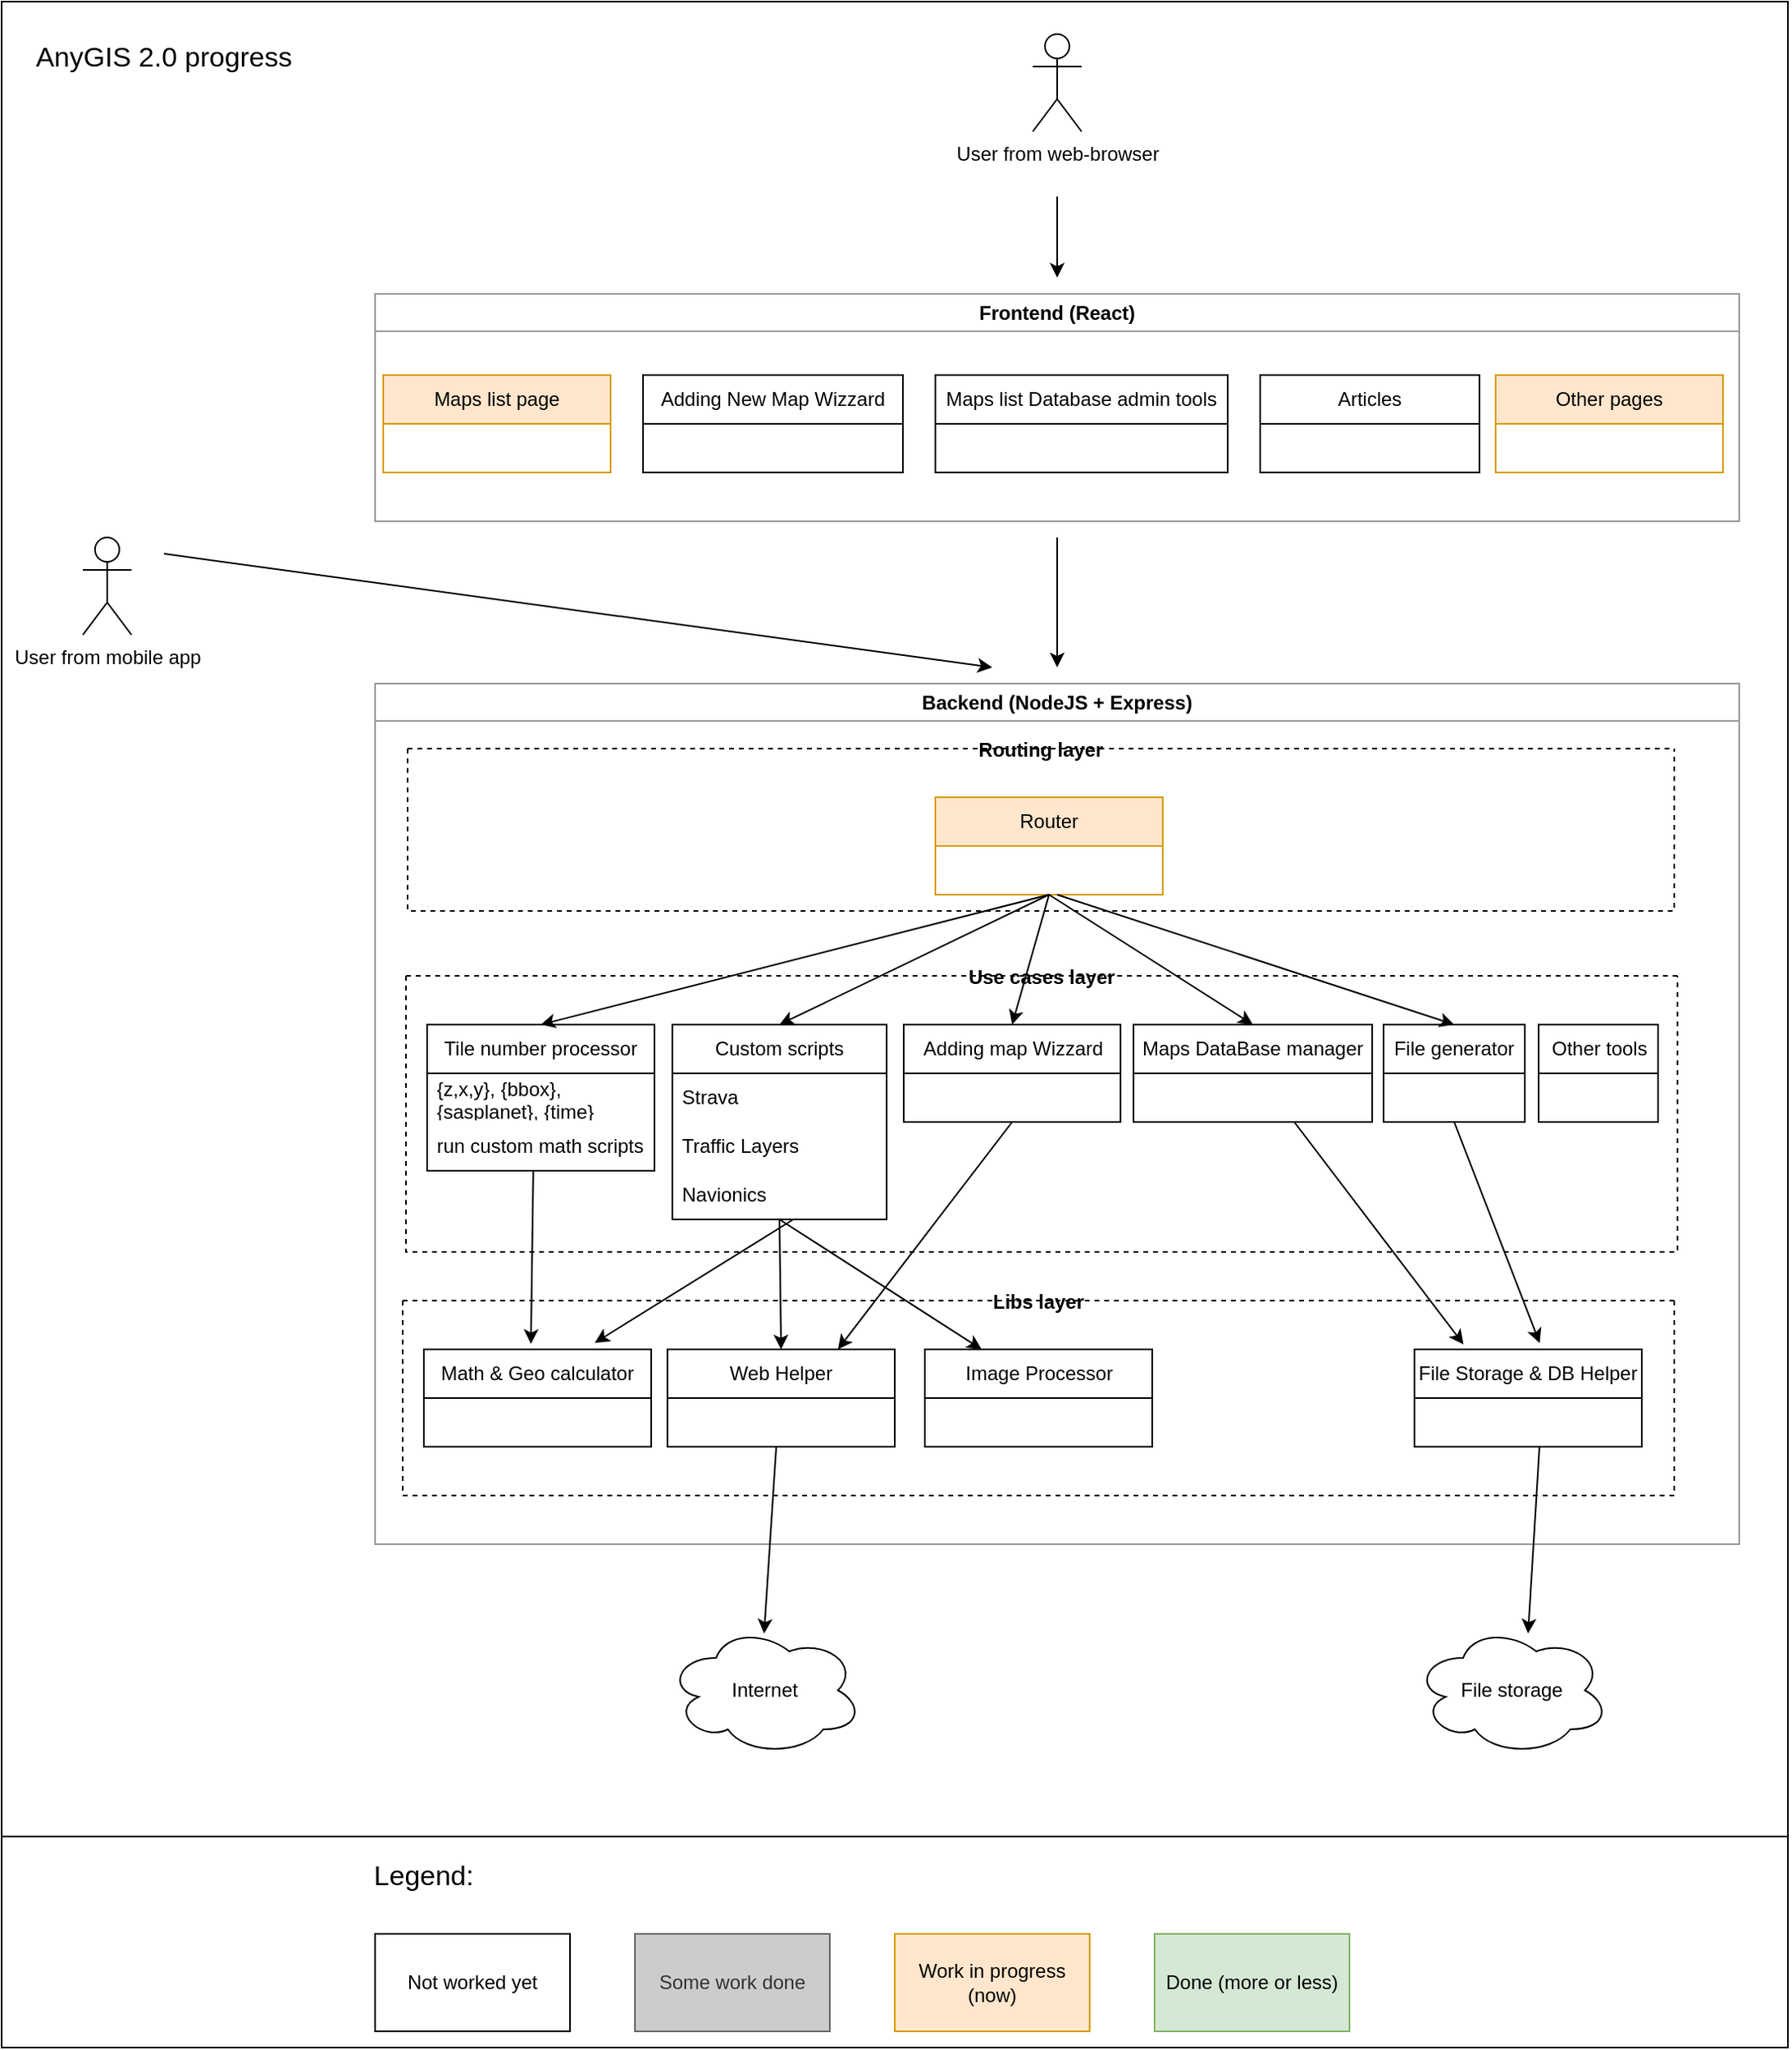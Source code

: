 <mxfile version="21.6.8" type="device">
  <diagram name="Page-1" id="6SMgkmVBa6Un2ES5iWTS">
    <mxGraphModel dx="1804" dy="1774" grid="1" gridSize="10" guides="1" tooltips="1" connect="1" arrows="1" fold="1" page="1" pageScale="1" pageWidth="850" pageHeight="1100" math="0" shadow="0">
      <root>
        <mxCell id="0" />
        <mxCell id="1" parent="0" />
        <mxCell id="s8e9Fe9YqG8QMtzz1pB9-1" value="" style="rounded=0;whiteSpace=wrap;html=1;fillColor=none;" parent="1" vertex="1">
          <mxGeometry x="-150" y="-100" width="1100" height="1260" as="geometry" />
        </mxCell>
        <mxCell id="huuGGd0OXJVaM7Pj4FzD-1" value="Frontend (React)" style="swimlane;whiteSpace=wrap;html=1;strokeColor=#999999;" parent="1" vertex="1">
          <mxGeometry x="80" y="80" width="840" height="140" as="geometry" />
        </mxCell>
        <mxCell id="huuGGd0OXJVaM7Pj4FzD-5" value="Adding New Map Wizzard" style="swimlane;fontStyle=0;childLayout=stackLayout;horizontal=1;startSize=30;horizontalStack=0;resizeParent=1;resizeParentMax=0;resizeLast=0;collapsible=1;marginBottom=0;whiteSpace=wrap;html=1;" parent="huuGGd0OXJVaM7Pj4FzD-1" vertex="1">
          <mxGeometry x="165" y="50" width="160" height="60" as="geometry" />
        </mxCell>
        <mxCell id="huuGGd0OXJVaM7Pj4FzD-9" value="Maps list page" style="swimlane;fontStyle=0;childLayout=stackLayout;horizontal=1;startSize=30;horizontalStack=0;resizeParent=1;resizeParentMax=0;resizeLast=0;collapsible=1;marginBottom=0;whiteSpace=wrap;html=1;fillColor=#ffe6cc;strokeColor=#d79b00;" parent="huuGGd0OXJVaM7Pj4FzD-1" vertex="1">
          <mxGeometry x="5" y="50" width="140" height="60" as="geometry" />
        </mxCell>
        <mxCell id="huuGGd0OXJVaM7Pj4FzD-84" value="Maps list Database admin tools" style="swimlane;fontStyle=0;childLayout=stackLayout;horizontal=1;startSize=30;horizontalStack=0;resizeParent=1;resizeParentMax=0;resizeLast=0;collapsible=1;marginBottom=0;whiteSpace=wrap;html=1;" parent="huuGGd0OXJVaM7Pj4FzD-1" vertex="1">
          <mxGeometry x="345" y="50" width="180" height="60" as="geometry" />
        </mxCell>
        <mxCell id="huuGGd0OXJVaM7Pj4FzD-13" value="Articles" style="swimlane;fontStyle=0;childLayout=stackLayout;horizontal=1;startSize=30;horizontalStack=0;resizeParent=1;resizeParentMax=0;resizeLast=0;collapsible=1;marginBottom=0;whiteSpace=wrap;html=1;" parent="huuGGd0OXJVaM7Pj4FzD-1" vertex="1">
          <mxGeometry x="545" y="50" width="135" height="60" as="geometry" />
        </mxCell>
        <mxCell id="huuGGd0OXJVaM7Pj4FzD-3" value="Backend (NodeJS + Express)" style="swimlane;whiteSpace=wrap;html=1;strokeColor=#999999;" parent="1" vertex="1">
          <mxGeometry x="80" y="320" width="840" height="530" as="geometry" />
        </mxCell>
        <mxCell id="huuGGd0OXJVaM7Pj4FzD-22" value="Routing layer" style="swimlane;startSize=0;dashed=1;" parent="huuGGd0OXJVaM7Pj4FzD-3" vertex="1">
          <mxGeometry x="20" y="40" width="780" height="100" as="geometry" />
        </mxCell>
        <mxCell id="huuGGd0OXJVaM7Pj4FzD-23" value="Router" style="swimlane;fontStyle=0;childLayout=stackLayout;horizontal=1;startSize=30;horizontalStack=0;resizeParent=1;resizeParentMax=0;resizeLast=0;collapsible=1;marginBottom=0;whiteSpace=wrap;html=1;fillColor=#ffe6cc;strokeColor=#d79b00;" parent="huuGGd0OXJVaM7Pj4FzD-22" vertex="1">
          <mxGeometry x="325" y="30" width="140" height="60" as="geometry" />
        </mxCell>
        <mxCell id="huuGGd0OXJVaM7Pj4FzD-24" value="Use cases layer" style="swimlane;startSize=0;dashed=1;" parent="huuGGd0OXJVaM7Pj4FzD-3" vertex="1">
          <mxGeometry x="19" y="180" width="783" height="170" as="geometry" />
        </mxCell>
        <mxCell id="huuGGd0OXJVaM7Pj4FzD-26" value="Maps DataBase manager" style="swimlane;fontStyle=0;childLayout=stackLayout;horizontal=1;startSize=30;horizontalStack=0;resizeParent=1;resizeParentMax=0;resizeLast=0;collapsible=1;marginBottom=0;whiteSpace=wrap;html=1;" parent="huuGGd0OXJVaM7Pj4FzD-24" vertex="1">
          <mxGeometry x="448" y="30" width="147" height="60" as="geometry" />
        </mxCell>
        <mxCell id="huuGGd0OXJVaM7Pj4FzD-30" value="Tile number processor" style="swimlane;fontStyle=0;childLayout=stackLayout;horizontal=1;startSize=30;horizontalStack=0;resizeParent=1;resizeParentMax=0;resizeLast=0;collapsible=1;marginBottom=0;whiteSpace=wrap;html=1;" parent="huuGGd0OXJVaM7Pj4FzD-24" vertex="1">
          <mxGeometry x="13" y="30" width="140" height="90" as="geometry" />
        </mxCell>
        <mxCell id="huuGGd0OXJVaM7Pj4FzD-31" value="{z,x,y}, {bbox}, {sasplanet}, {time}" style="text;strokeColor=none;fillColor=none;align=left;verticalAlign=middle;spacingLeft=4;spacingRight=4;overflow=hidden;points=[[0,0.5],[1,0.5]];portConstraint=eastwest;rotatable=0;whiteSpace=wrap;html=1;" parent="huuGGd0OXJVaM7Pj4FzD-30" vertex="1">
          <mxGeometry y="30" width="140" height="30" as="geometry" />
        </mxCell>
        <mxCell id="huuGGd0OXJVaM7Pj4FzD-32" value="run custom math scripts" style="text;strokeColor=none;fillColor=none;align=left;verticalAlign=middle;spacingLeft=4;spacingRight=4;overflow=hidden;points=[[0,0.5],[1,0.5]];portConstraint=eastwest;rotatable=0;whiteSpace=wrap;html=1;" parent="huuGGd0OXJVaM7Pj4FzD-30" vertex="1">
          <mxGeometry y="60" width="140" height="30" as="geometry" />
        </mxCell>
        <mxCell id="huuGGd0OXJVaM7Pj4FzD-34" value="Custom scripts" style="swimlane;fontStyle=0;childLayout=stackLayout;horizontal=1;startSize=30;horizontalStack=0;resizeParent=1;resizeParentMax=0;resizeLast=0;collapsible=1;marginBottom=0;whiteSpace=wrap;html=1;" parent="huuGGd0OXJVaM7Pj4FzD-24" vertex="1">
          <mxGeometry x="164" y="30" width="132" height="120" as="geometry" />
        </mxCell>
        <mxCell id="huuGGd0OXJVaM7Pj4FzD-35" value="Strava" style="text;strokeColor=none;fillColor=none;align=left;verticalAlign=middle;spacingLeft=4;spacingRight=4;overflow=hidden;points=[[0,0.5],[1,0.5]];portConstraint=eastwest;rotatable=0;whiteSpace=wrap;html=1;" parent="huuGGd0OXJVaM7Pj4FzD-34" vertex="1">
          <mxGeometry y="30" width="132" height="30" as="geometry" />
        </mxCell>
        <mxCell id="huuGGd0OXJVaM7Pj4FzD-37" value="Traffic Layers" style="text;strokeColor=none;fillColor=none;align=left;verticalAlign=middle;spacingLeft=4;spacingRight=4;overflow=hidden;points=[[0,0.5],[1,0.5]];portConstraint=eastwest;rotatable=0;whiteSpace=wrap;html=1;" parent="huuGGd0OXJVaM7Pj4FzD-34" vertex="1">
          <mxGeometry y="60" width="132" height="30" as="geometry" />
        </mxCell>
        <mxCell id="huuGGd0OXJVaM7Pj4FzD-36" value="Navionics" style="text;strokeColor=none;fillColor=none;align=left;verticalAlign=middle;spacingLeft=4;spacingRight=4;overflow=hidden;points=[[0,0.5],[1,0.5]];portConstraint=eastwest;rotatable=0;whiteSpace=wrap;html=1;" parent="huuGGd0OXJVaM7Pj4FzD-34" vertex="1">
          <mxGeometry y="90" width="132" height="30" as="geometry" />
        </mxCell>
        <mxCell id="huuGGd0OXJVaM7Pj4FzD-47" value="File generator" style="swimlane;fontStyle=0;childLayout=stackLayout;horizontal=1;startSize=30;horizontalStack=0;resizeParent=1;resizeParentMax=0;resizeLast=0;collapsible=1;marginBottom=0;whiteSpace=wrap;html=1;" parent="huuGGd0OXJVaM7Pj4FzD-24" vertex="1">
          <mxGeometry x="602" y="30" width="87" height="60" as="geometry" />
        </mxCell>
        <mxCell id="huuGGd0OXJVaM7Pj4FzD-48" value="Adding map Wizzard" style="swimlane;fontStyle=0;childLayout=stackLayout;horizontal=1;startSize=30;horizontalStack=0;resizeParent=1;resizeParentMax=0;resizeLast=0;collapsible=1;marginBottom=0;whiteSpace=wrap;html=1;" parent="huuGGd0OXJVaM7Pj4FzD-24" vertex="1">
          <mxGeometry x="306.5" y="30" width="133.5" height="60" as="geometry" />
        </mxCell>
        <mxCell id="huuGGd0OXJVaM7Pj4FzD-94" value="" style="endArrow=classic;html=1;rounded=0;exitX=0.467;exitY=1;exitDx=0;exitDy=0;entryX=0.752;entryY=-0.067;entryDx=0;entryDy=0;exitPerimeter=0;entryPerimeter=0;" parent="huuGGd0OXJVaM7Pj4FzD-24" target="huuGGd0OXJVaM7Pj4FzD-73" edge="1">
          <mxGeometry width="50" height="50" relative="1" as="geometry">
            <mxPoint x="238.5" y="150" as="sourcePoint" />
            <mxPoint x="237.5" y="257" as="targetPoint" />
          </mxGeometry>
        </mxCell>
        <mxCell id="huuGGd0OXJVaM7Pj4FzD-98" value="" style="endArrow=classic;html=1;rounded=0;exitX=0.5;exitY=1;exitDx=0;exitDy=0;entryX=0.216;entryY=-0.051;entryDx=0;entryDy=0;entryPerimeter=0;" parent="huuGGd0OXJVaM7Pj4FzD-24" target="huuGGd0OXJVaM7Pj4FzD-72" edge="1">
          <mxGeometry width="50" height="50" relative="1" as="geometry">
            <mxPoint x="547" y="90" as="sourcePoint" />
            <mxPoint x="421" y="230" as="targetPoint" />
          </mxGeometry>
        </mxCell>
        <mxCell id="huuGGd0OXJVaM7Pj4FzD-71" value="Libs layer" style="swimlane;startSize=0;dashed=1;" parent="huuGGd0OXJVaM7Pj4FzD-3" vertex="1">
          <mxGeometry x="17" y="380" width="783" height="120" as="geometry" />
        </mxCell>
        <mxCell id="huuGGd0OXJVaM7Pj4FzD-72" value="File Storage &amp;amp; DB Helper" style="swimlane;fontStyle=0;childLayout=stackLayout;horizontal=1;startSize=30;horizontalStack=0;resizeParent=1;resizeParentMax=0;resizeLast=0;collapsible=1;marginBottom=0;whiteSpace=wrap;html=1;" parent="huuGGd0OXJVaM7Pj4FzD-71" vertex="1">
          <mxGeometry x="623" y="30" width="140" height="60" as="geometry" />
        </mxCell>
        <mxCell id="huuGGd0OXJVaM7Pj4FzD-73" value="Math &amp;amp; Geo calculator" style="swimlane;fontStyle=0;childLayout=stackLayout;horizontal=1;startSize=30;horizontalStack=0;resizeParent=1;resizeParentMax=0;resizeLast=0;collapsible=1;marginBottom=0;whiteSpace=wrap;html=1;" parent="huuGGd0OXJVaM7Pj4FzD-71" vertex="1">
          <mxGeometry x="13" y="30" width="140" height="60" as="geometry" />
        </mxCell>
        <mxCell id="huuGGd0OXJVaM7Pj4FzD-76" value="Web Helper" style="swimlane;fontStyle=0;childLayout=stackLayout;horizontal=1;startSize=30;horizontalStack=0;resizeParent=1;resizeParentMax=0;resizeLast=0;collapsible=1;marginBottom=0;whiteSpace=wrap;html=1;" parent="huuGGd0OXJVaM7Pj4FzD-71" vertex="1">
          <mxGeometry x="163" y="30" width="140" height="60" as="geometry" />
        </mxCell>
        <mxCell id="huuGGd0OXJVaM7Pj4FzD-80" value="Image Processor" style="swimlane;fontStyle=0;childLayout=stackLayout;horizontal=1;startSize=30;horizontalStack=0;resizeParent=1;resizeParentMax=0;resizeLast=0;collapsible=1;marginBottom=0;whiteSpace=wrap;html=1;" parent="huuGGd0OXJVaM7Pj4FzD-71" vertex="1">
          <mxGeometry x="321.5" y="30" width="140" height="60" as="geometry" />
        </mxCell>
        <mxCell id="huuGGd0OXJVaM7Pj4FzD-88" value="" style="endArrow=classic;html=1;rounded=0;exitX=0.5;exitY=1;exitDx=0;exitDy=0;entryX=0.5;entryY=0;entryDx=0;entryDy=0;" parent="huuGGd0OXJVaM7Pj4FzD-3" source="huuGGd0OXJVaM7Pj4FzD-23" target="huuGGd0OXJVaM7Pj4FzD-30" edge="1">
          <mxGeometry width="50" height="50" relative="1" as="geometry">
            <mxPoint x="430" y="-80" as="sourcePoint" />
            <mxPoint x="130" y="160" as="targetPoint" />
          </mxGeometry>
        </mxCell>
        <mxCell id="huuGGd0OXJVaM7Pj4FzD-89" value="" style="endArrow=classic;html=1;rounded=0;exitX=0.5;exitY=1;exitDx=0;exitDy=0;entryX=0.5;entryY=0;entryDx=0;entryDy=0;" parent="huuGGd0OXJVaM7Pj4FzD-3" source="huuGGd0OXJVaM7Pj4FzD-23" target="huuGGd0OXJVaM7Pj4FzD-34" edge="1">
          <mxGeometry width="50" height="50" relative="1" as="geometry">
            <mxPoint x="425" y="140" as="sourcePoint" />
            <mxPoint x="112" y="220" as="targetPoint" />
          </mxGeometry>
        </mxCell>
        <mxCell id="huuGGd0OXJVaM7Pj4FzD-90" value="" style="endArrow=classic;html=1;rounded=0;exitX=0.5;exitY=1;exitDx=0;exitDy=0;entryX=0.5;entryY=0;entryDx=0;entryDy=0;" parent="huuGGd0OXJVaM7Pj4FzD-3" source="huuGGd0OXJVaM7Pj4FzD-23" target="huuGGd0OXJVaM7Pj4FzD-48" edge="1">
          <mxGeometry width="50" height="50" relative="1" as="geometry">
            <mxPoint x="425" y="140" as="sourcePoint" />
            <mxPoint x="267" y="220" as="targetPoint" />
          </mxGeometry>
        </mxCell>
        <mxCell id="huuGGd0OXJVaM7Pj4FzD-91" value="" style="endArrow=classic;html=1;rounded=0;entryX=0.5;entryY=0;entryDx=0;entryDy=0;exitX=0.5;exitY=1;exitDx=0;exitDy=0;" parent="huuGGd0OXJVaM7Pj4FzD-3" source="huuGGd0OXJVaM7Pj4FzD-23" target="huuGGd0OXJVaM7Pj4FzD-26" edge="1">
          <mxGeometry width="50" height="50" relative="1" as="geometry">
            <mxPoint x="410" y="130" as="sourcePoint" />
            <mxPoint x="421" y="220" as="targetPoint" />
          </mxGeometry>
        </mxCell>
        <mxCell id="huuGGd0OXJVaM7Pj4FzD-93" value="" style="endArrow=classic;html=1;rounded=0;exitX=0.467;exitY=1;exitDx=0;exitDy=0;entryX=0.471;entryY=-0.056;entryDx=0;entryDy=0;exitPerimeter=0;entryPerimeter=0;" parent="huuGGd0OXJVaM7Pj4FzD-3" source="huuGGd0OXJVaM7Pj4FzD-32" target="huuGGd0OXJVaM7Pj4FzD-73" edge="1">
          <mxGeometry width="50" height="50" relative="1" as="geometry">
            <mxPoint x="425" y="140" as="sourcePoint" />
            <mxPoint x="112" y="220" as="targetPoint" />
          </mxGeometry>
        </mxCell>
        <mxCell id="huuGGd0OXJVaM7Pj4FzD-95" value="" style="endArrow=classic;html=1;rounded=0;exitX=0.5;exitY=1;exitDx=0;exitDy=0;entryX=0.5;entryY=0;entryDx=0;entryDy=0;" parent="huuGGd0OXJVaM7Pj4FzD-3" source="huuGGd0OXJVaM7Pj4FzD-34" target="huuGGd0OXJVaM7Pj4FzD-76" edge="1">
          <mxGeometry width="50" height="50" relative="1" as="geometry">
            <mxPoint x="267.5" y="340" as="sourcePoint" />
            <mxPoint x="145" y="416" as="targetPoint" />
          </mxGeometry>
        </mxCell>
        <mxCell id="huuGGd0OXJVaM7Pj4FzD-96" value="" style="endArrow=classic;html=1;rounded=0;exitX=0.5;exitY=1;exitDx=0;exitDy=0;entryX=0.25;entryY=0;entryDx=0;entryDy=0;" parent="huuGGd0OXJVaM7Pj4FzD-3" source="huuGGd0OXJVaM7Pj4FzD-34" target="huuGGd0OXJVaM7Pj4FzD-80" edge="1">
          <mxGeometry width="50" height="50" relative="1" as="geometry">
            <mxPoint x="267" y="340" as="sourcePoint" />
            <mxPoint x="260" y="420" as="targetPoint" />
          </mxGeometry>
        </mxCell>
        <mxCell id="huuGGd0OXJVaM7Pj4FzD-97" value="" style="endArrow=classic;html=1;rounded=0;exitX=0.5;exitY=1;exitDx=0;exitDy=0;entryX=0.75;entryY=0;entryDx=0;entryDy=0;" parent="huuGGd0OXJVaM7Pj4FzD-3" source="huuGGd0OXJVaM7Pj4FzD-48" target="huuGGd0OXJVaM7Pj4FzD-76" edge="1">
          <mxGeometry width="50" height="50" relative="1" as="geometry">
            <mxPoint x="267" y="340" as="sourcePoint" />
            <mxPoint x="384" y="420" as="targetPoint" />
          </mxGeometry>
        </mxCell>
        <mxCell id="huuGGd0OXJVaM7Pj4FzD-99" value="" style="endArrow=classic;html=1;rounded=0;exitX=0.5;exitY=1;exitDx=0;exitDy=0;entryX=0.551;entryY=-0.064;entryDx=0;entryDy=0;entryPerimeter=0;" parent="huuGGd0OXJVaM7Pj4FzD-3" source="huuGGd0OXJVaM7Pj4FzD-47" target="huuGGd0OXJVaM7Pj4FzD-72" edge="1">
          <mxGeometry width="50" height="50" relative="1" as="geometry">
            <mxPoint x="576" y="280" as="sourcePoint" />
            <mxPoint x="680" y="417" as="targetPoint" />
          </mxGeometry>
        </mxCell>
        <mxCell id="huuGGd0OXJVaM7Pj4FzD-101" value="" style="endArrow=classic;html=1;rounded=0;exitX=0.5;exitY=1;exitDx=0;exitDy=0;entryX=0.496;entryY=0.063;entryDx=0;entryDy=0;entryPerimeter=0;" parent="huuGGd0OXJVaM7Pj4FzD-3" target="huuGGd0OXJVaM7Pj4FzD-82" edge="1">
          <mxGeometry width="50" height="50" relative="1" as="geometry">
            <mxPoint x="247" y="470" as="sourcePoint" />
            <mxPoint x="240" y="550" as="targetPoint" />
          </mxGeometry>
        </mxCell>
        <mxCell id="huuGGd0OXJVaM7Pj4FzD-14" value="User from web-browser" style="shape=umlActor;verticalLabelPosition=bottom;verticalAlign=top;html=1;outlineConnect=0;" parent="1" vertex="1">
          <mxGeometry x="485" y="-80" width="30" height="60" as="geometry" />
        </mxCell>
        <mxCell id="huuGGd0OXJVaM7Pj4FzD-16" value="User from mobile app" style="shape=umlActor;verticalLabelPosition=bottom;verticalAlign=top;html=1;outlineConnect=0;" parent="1" vertex="1">
          <mxGeometry x="-100" y="230" width="30" height="60" as="geometry" />
        </mxCell>
        <mxCell id="huuGGd0OXJVaM7Pj4FzD-82" value="Internet" style="ellipse;shape=cloud;whiteSpace=wrap;html=1;" parent="1" vertex="1">
          <mxGeometry x="260" y="900" width="120" height="80" as="geometry" />
        </mxCell>
        <mxCell id="huuGGd0OXJVaM7Pj4FzD-83" value="File storage" style="ellipse;shape=cloud;whiteSpace=wrap;html=1;" parent="1" vertex="1">
          <mxGeometry x="720" y="900" width="120" height="80" as="geometry" />
        </mxCell>
        <mxCell id="huuGGd0OXJVaM7Pj4FzD-86" value="" style="endArrow=classic;html=1;rounded=0;" parent="1" edge="1">
          <mxGeometry width="50" height="50" relative="1" as="geometry">
            <mxPoint x="500" y="20" as="sourcePoint" />
            <mxPoint x="500" y="70" as="targetPoint" />
          </mxGeometry>
        </mxCell>
        <mxCell id="huuGGd0OXJVaM7Pj4FzD-87" value="" style="endArrow=classic;html=1;rounded=0;" parent="1" edge="1">
          <mxGeometry width="50" height="50" relative="1" as="geometry">
            <mxPoint x="500" y="230" as="sourcePoint" />
            <mxPoint x="500" y="310" as="targetPoint" />
          </mxGeometry>
        </mxCell>
        <mxCell id="huuGGd0OXJVaM7Pj4FzD-92" value="" style="endArrow=classic;html=1;rounded=0;entryX=0.5;entryY=0;entryDx=0;entryDy=0;" parent="1" target="huuGGd0OXJVaM7Pj4FzD-47" edge="1">
          <mxGeometry width="50" height="50" relative="1" as="geometry">
            <mxPoint x="500" y="450" as="sourcePoint" />
            <mxPoint x="657" y="540" as="targetPoint" />
          </mxGeometry>
        </mxCell>
        <mxCell id="huuGGd0OXJVaM7Pj4FzD-100" value="" style="endArrow=classic;html=1;rounded=0;" parent="1" edge="1">
          <mxGeometry width="50" height="50" relative="1" as="geometry">
            <mxPoint x="-50" y="240" as="sourcePoint" />
            <mxPoint x="460" y="310" as="targetPoint" />
          </mxGeometry>
        </mxCell>
        <mxCell id="huuGGd0OXJVaM7Pj4FzD-102" value="" style="endArrow=classic;html=1;rounded=0;exitX=0.5;exitY=1;exitDx=0;exitDy=0;entryX=0.496;entryY=0.063;entryDx=0;entryDy=0;entryPerimeter=0;" parent="1" edge="1">
          <mxGeometry width="50" height="50" relative="1" as="geometry">
            <mxPoint x="797" y="790" as="sourcePoint" />
            <mxPoint x="790" y="905" as="targetPoint" />
          </mxGeometry>
        </mxCell>
        <mxCell id="s8e9Fe9YqG8QMtzz1pB9-2" value="Not worked yet" style="rounded=0;whiteSpace=wrap;html=1;" parent="1" vertex="1">
          <mxGeometry x="80" y="1090" width="120" height="60" as="geometry" />
        </mxCell>
        <mxCell id="s8e9Fe9YqG8QMtzz1pB9-3" value="Some work done" style="rounded=0;whiteSpace=wrap;html=1;labelBackgroundColor=none;fillColor=#CCCCCC;strokeColor=#666666;fontColor=#333333;" parent="1" vertex="1">
          <mxGeometry x="240" y="1090" width="120" height="60" as="geometry" />
        </mxCell>
        <mxCell id="s8e9Fe9YqG8QMtzz1pB9-4" value="Work in progress (now)" style="rounded=0;whiteSpace=wrap;html=1;fillColor=#ffe6cc;strokeColor=#d79b00;" parent="1" vertex="1">
          <mxGeometry x="400" y="1090" width="120" height="60" as="geometry" />
        </mxCell>
        <mxCell id="s8e9Fe9YqG8QMtzz1pB9-5" value="Done (more or less)" style="rounded=0;whiteSpace=wrap;html=1;fillColor=#d5e8d4;strokeColor=#82b366;" parent="1" vertex="1">
          <mxGeometry x="560" y="1090" width="120" height="60" as="geometry" />
        </mxCell>
        <mxCell id="s8e9Fe9YqG8QMtzz1pB9-6" value="Legend:" style="text;html=1;strokeColor=none;fillColor=none;align=center;verticalAlign=middle;whiteSpace=wrap;rounded=0;fontSize=17;" parent="1" vertex="1">
          <mxGeometry x="80" y="1040" width="60" height="30" as="geometry" />
        </mxCell>
        <mxCell id="s8e9Fe9YqG8QMtzz1pB9-7" value="AnyGIS 2.0 progress" style="text;html=1;strokeColor=none;fillColor=none;align=center;verticalAlign=middle;whiteSpace=wrap;rounded=0;fontSize=17;" parent="1" vertex="1">
          <mxGeometry x="-150" y="-80" width="200" height="30" as="geometry" />
        </mxCell>
        <mxCell id="s8e9Fe9YqG8QMtzz1pB9-13" value="Other pages" style="swimlane;fontStyle=0;childLayout=stackLayout;horizontal=1;startSize=30;horizontalStack=0;resizeParent=1;resizeParentMax=0;resizeLast=0;collapsible=1;marginBottom=0;whiteSpace=wrap;html=1;fillColor=#ffe6cc;strokeColor=#d79b00;" parent="1" vertex="1">
          <mxGeometry x="770" y="130" width="140" height="60" as="geometry" />
        </mxCell>
        <mxCell id="s8e9Fe9YqG8QMtzz1pB9-14" value="" style="endArrow=none;html=1;rounded=0;" parent="1" edge="1">
          <mxGeometry width="50" height="50" relative="1" as="geometry">
            <mxPoint x="-150" y="1030" as="sourcePoint" />
            <mxPoint x="950" y="1030" as="targetPoint" />
          </mxGeometry>
        </mxCell>
        <mxCell id="NfuOsaS1pBzlHvKYQlKo-1" value="Other tools" style="swimlane;fontStyle=0;childLayout=stackLayout;horizontal=1;startSize=30;horizontalStack=0;resizeParent=1;resizeParentMax=0;resizeLast=0;collapsible=1;marginBottom=0;whiteSpace=wrap;html=1;" parent="1" vertex="1">
          <mxGeometry x="796.5" y="530" width="73.5" height="60" as="geometry" />
        </mxCell>
      </root>
    </mxGraphModel>
  </diagram>
</mxfile>
